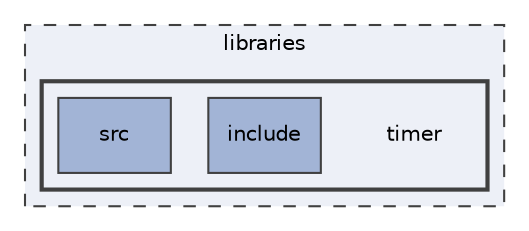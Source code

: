 digraph "libraries/timer"
{
 // LATEX_PDF_SIZE
  edge [fontname="Helvetica",fontsize="10",labelfontname="Helvetica",labelfontsize="10"];
  node [fontname="Helvetica",fontsize="10",shape=record];
  compound=true
  subgraph clusterdir_bc0718b08fb2015b8e59c47b2805f60c {
    graph [ bgcolor="#edf0f7", pencolor="grey25", style="filled,dashed,", label="libraries", fontname="Helvetica", fontsize="10", URL="dir_bc0718b08fb2015b8e59c47b2805f60c.html"]
  subgraph clusterdir_17f99980f100a0916ba452a2d9d52208 {
    graph [ bgcolor="#edf0f7", pencolor="grey25", style="filled,bold,", label="", fontname="Helvetica", fontsize="10", URL="dir_17f99980f100a0916ba452a2d9d52208.html"]
    dir_17f99980f100a0916ba452a2d9d52208 [shape=plaintext, label="timer"];
  dir_c8ba0f86c576955e988e9a73e1bb8100 [shape=box, label="include", style="filled,", fillcolor="#a2b4d6", color="grey25", URL="dir_c8ba0f86c576955e988e9a73e1bb8100.html"];
  dir_d4bf237d06307a750a20d61a13629330 [shape=box, label="src", style="filled,", fillcolor="#a2b4d6", color="grey25", URL="dir_d4bf237d06307a750a20d61a13629330.html"];
  }
  }
}
